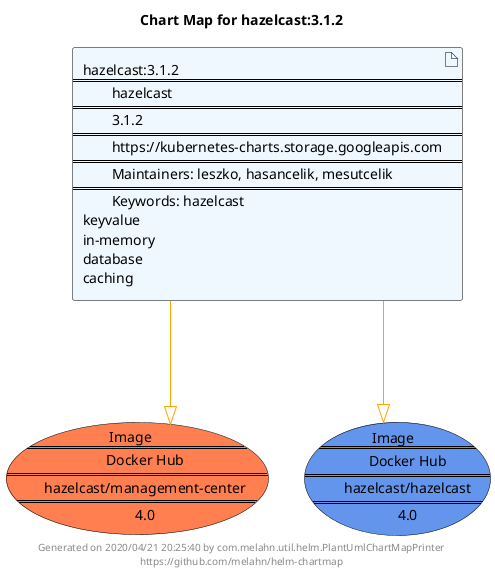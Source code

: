 @startuml
skinparam linetype ortho
skinparam backgroundColor white
skinparam usecaseBorderColor black
skinparam usecaseArrowColor LightSlateGray
skinparam artifactBorderColor black
skinparam artifactArrowColor LightSlateGray

title Chart Map for hazelcast:3.1.2

'There is one referenced Helm Chart
artifact "hazelcast:3.1.2\n====\n\thazelcast\n====\n\t3.1.2\n====\n\thttps://kubernetes-charts.storage.googleapis.com\n====\n\tMaintainers: leszko, hasancelik, mesutcelik\n====\n\tKeywords: hazelcast\nkeyvalue\nin-memory\ndatabase\ncaching" as hazelcast_3_1_2 #AliceBlue

'There are 2 referenced Docker Images
usecase "Image\n====\n\tDocker Hub\n====\n\thazelcast/management-center\n====\n\t4.0" as hazelcast_management_center_4_0 #Coral
usecase "Image\n====\n\tDocker Hub\n====\n\thazelcast/hazelcast\n====\n\t4.0" as hazelcast_hazelcast_4_0 #CornflowerBlue

'Chart Dependencies
hazelcast_3_1_2--[#orange]-|>hazelcast_hazelcast_4_0
hazelcast_3_1_2--[#orange]-|>hazelcast_management_center_4_0

center footer Generated on 2020/04/21 20:25:40 by com.melahn.util.helm.PlantUmlChartMapPrinter\nhttps://github.com/melahn/helm-chartmap
@enduml
